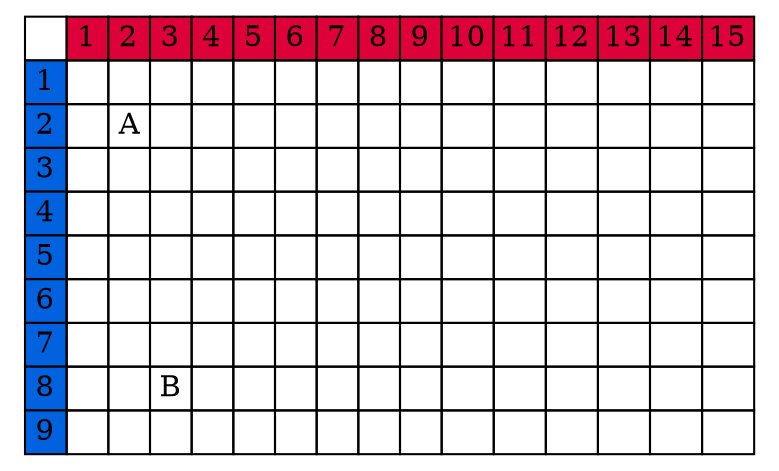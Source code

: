 digraph G{
node [shape=plaintext];
rankdir=LR;
Matriz [
label=<<table border='0' cellborder='1' cellspacing='0'> 
<tr>
<td></td>
<td bgcolor="#DE0039" width='20' height='20'>1</td>
<td bgcolor="#DE0039" width='20' height='20'>2</td>
<td bgcolor="#DE0039" width='20' height='20'>3</td>
<td bgcolor="#DE0039" width='20' height='20'>4</td>
<td bgcolor="#DE0039" width='20' height='20'>5</td>
<td bgcolor="#DE0039" width='20' height='20'>6</td>
<td bgcolor="#DE0039" width='20' height='20'>7</td>
<td bgcolor="#DE0039" width='20' height='20'>8</td>
<td bgcolor="#DE0039" width='20' height='20'>9</td>
<td bgcolor="#DE0039" width='20' height='20'>10</td>
<td bgcolor="#DE0039" width='20' height='20'>11</td>
<td bgcolor="#DE0039" width='20' height='20'>12</td>
<td bgcolor="#DE0039" width='20' height='20'>13</td>
<td bgcolor="#DE0039" width='20' height='20'>14</td>
<td bgcolor="#DE0039" width='20' height='20'>15</td>
</tr>
<tr>
<td bgcolor="#0062DE" width='20' height='20'>1</td>
<td></td>
<td></td>
<td></td>
<td></td>
<td></td>
<td></td>
<td></td>
<td></td>
<td></td>
<td></td>
<td></td>
<td></td>
<td></td>
<td></td>
<td></td>
</tr>
<tr>
<td bgcolor="#0062DE" width='20' height='20'>2</td>
<td></td>
<td>A</td>
<td></td>
<td></td>
<td></td>
<td></td>
<td></td>
<td></td>
<td></td>
<td></td>
<td></td>
<td></td>
<td></td>
<td></td>
<td></td>
</tr>
<tr>
<td bgcolor="#0062DE" width='20' height='20'>3</td>
<td></td>
<td></td>
<td></td>
<td></td>
<td></td>
<td></td>
<td></td>
<td></td>
<td></td>
<td></td>
<td></td>
<td></td>
<td></td>
<td></td>
<td></td>
</tr>
<tr>
<td bgcolor="#0062DE" width='20' height='20'>4</td>
<td></td>
<td></td>
<td></td>
<td></td>
<td></td>
<td></td>
<td></td>
<td></td>
<td></td>
<td></td>
<td></td>
<td></td>
<td></td>
<td></td>
<td></td>
</tr>
<tr>
<td bgcolor="#0062DE" width='20' height='20'>5</td>
<td></td>
<td></td>
<td></td>
<td></td>
<td></td>
<td></td>
<td></td>
<td></td>
<td></td>
<td></td>
<td></td>
<td></td>
<td></td>
<td></td>
<td></td>
</tr>
<tr>
<td bgcolor="#0062DE" width='20' height='20'>6</td>
<td></td>
<td></td>
<td></td>
<td></td>
<td></td>
<td></td>
<td></td>
<td></td>
<td></td>
<td></td>
<td></td>
<td></td>
<td></td>
<td></td>
<td></td>
</tr>
<tr>
<td bgcolor="#0062DE" width='20' height='20'>7</td>
<td></td>
<td></td>
<td></td>
<td></td>
<td></td>
<td></td>
<td></td>
<td></td>
<td></td>
<td></td>
<td></td>
<td></td>
<td></td>
<td></td>
<td></td>
</tr>
<tr>
<td bgcolor="#0062DE" width='20' height='20'>8</td>
<td></td>
<td></td>
<td>B</td>
<td></td>
<td></td>
<td></td>
<td></td>
<td></td>
<td></td>
<td></td>
<td></td>
<td></td>
<td></td>
<td></td>
<td></td>
</tr>
<tr>
<td bgcolor="#0062DE" width='20' height='20'>9</td>
<td></td>
<td></td>
<td></td>
<td></td>
<td></td>
<td></td>
<td></td>
<td></td>
<td></td>
<td></td>
<td></td>
<td></td>
<td></td>
<td></td>
<td></td>
</tr>
</table>>];
}